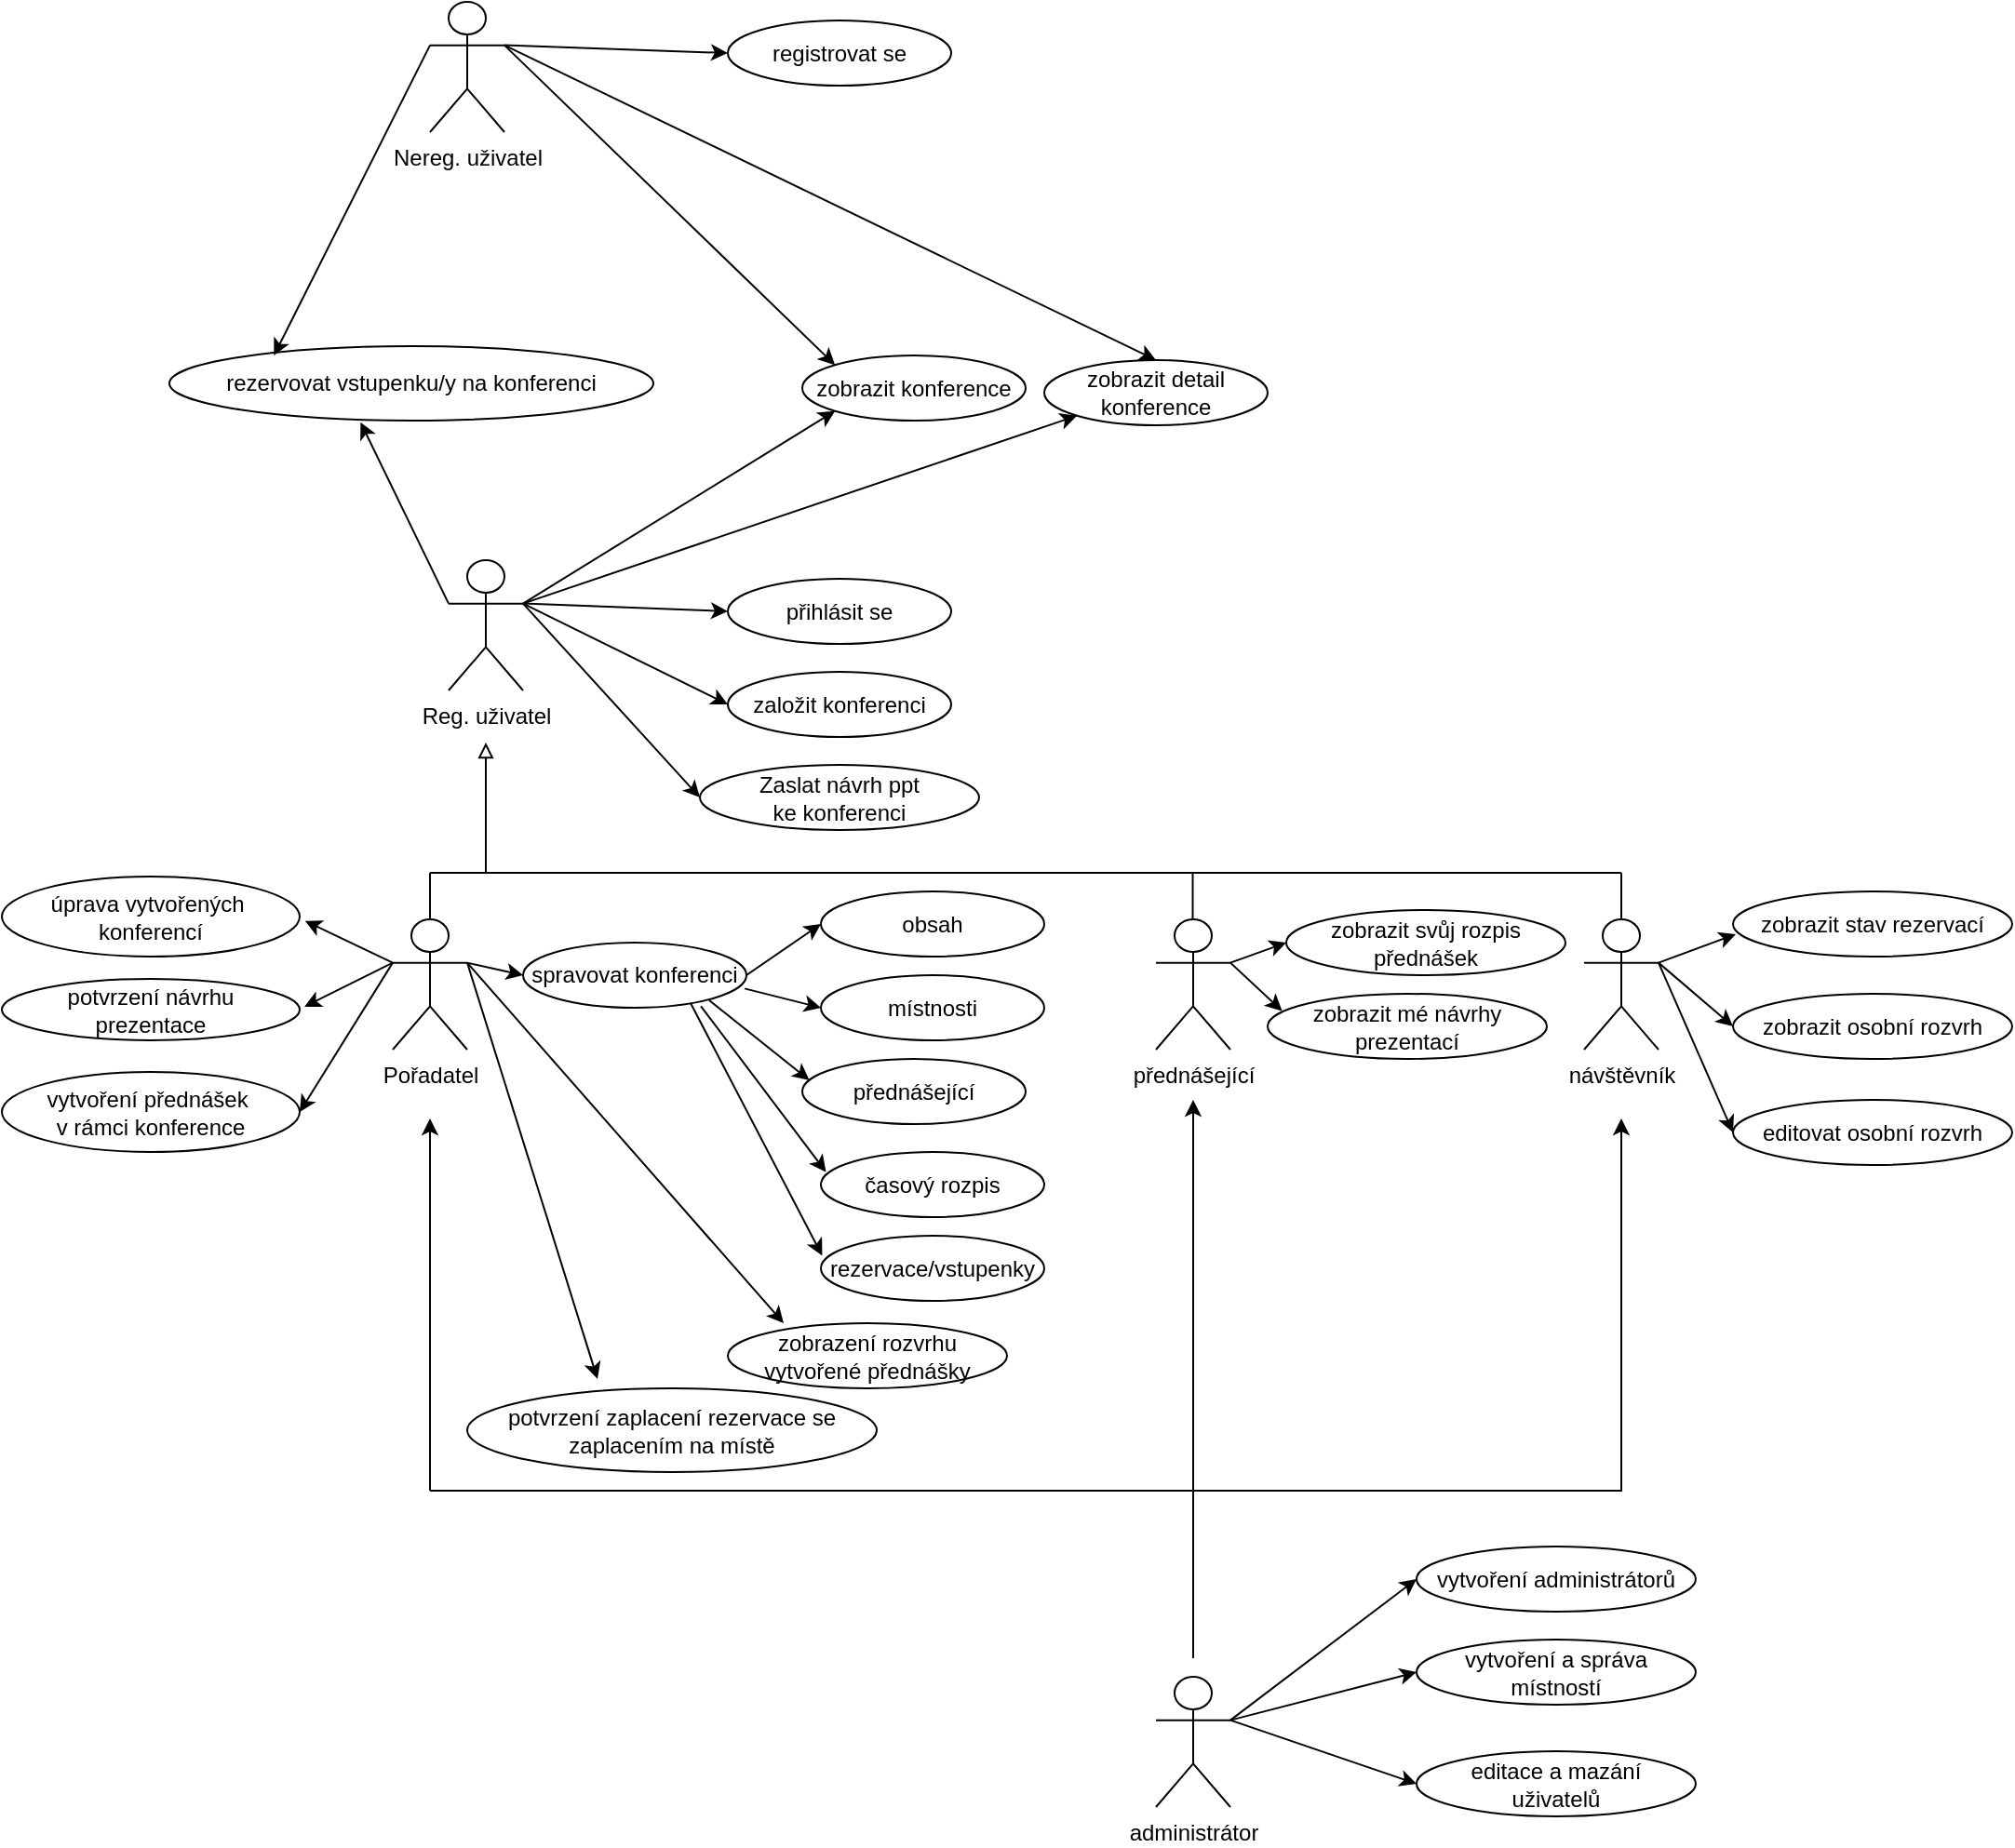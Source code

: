 <mxfile version="24.7.17">
  <diagram name="Stránka-1" id="J8WOoDS_pKdRZOd-JtYO">
    <mxGraphModel dx="2417" dy="1095" grid="1" gridSize="10" guides="1" tooltips="1" connect="1" arrows="1" fold="1" page="1" pageScale="1" pageWidth="827" pageHeight="1169" math="0" shadow="0">
      <root>
        <mxCell id="0" />
        <mxCell id="1" parent="0" />
        <mxCell id="FXdh6BhFldK_UIfGFSgS-1" value="Pořadatel" style="shape=umlActor;verticalLabelPosition=bottom;verticalAlign=top;html=1;outlineConnect=0;" parent="1" vertex="1">
          <mxGeometry x="100" y="533" width="40" height="70" as="geometry" />
        </mxCell>
        <mxCell id="FXdh6BhFldK_UIfGFSgS-3" value="Nereg. uživatel" style="shape=umlActor;verticalLabelPosition=bottom;verticalAlign=top;html=1;outlineConnect=0;" parent="1" vertex="1">
          <mxGeometry x="120" y="40" width="40" height="70" as="geometry" />
        </mxCell>
        <mxCell id="FXdh6BhFldK_UIfGFSgS-5" value="zobrazit konference" style="ellipse;whiteSpace=wrap;html=1;" parent="1" vertex="1">
          <mxGeometry x="320" y="230" width="120" height="35" as="geometry" />
        </mxCell>
        <mxCell id="FXdh6BhFldK_UIfGFSgS-7" value="" style="endArrow=classic;html=1;rounded=0;exitX=1;exitY=0.333;exitDx=0;exitDy=0;exitPerimeter=0;entryX=0;entryY=1;entryDx=0;entryDy=0;" parent="1" source="FXdh6BhFldK_UIfGFSgS-43" target="FXdh6BhFldK_UIfGFSgS-5" edge="1">
          <mxGeometry width="50" height="50" relative="1" as="geometry">
            <mxPoint x="170" y="90" as="sourcePoint" />
            <mxPoint x="220" y="40" as="targetPoint" />
          </mxGeometry>
        </mxCell>
        <mxCell id="FXdh6BhFldK_UIfGFSgS-11" value="registrovat se" style="ellipse;whiteSpace=wrap;html=1;" parent="1" vertex="1">
          <mxGeometry x="280" y="50" width="120" height="35" as="geometry" />
        </mxCell>
        <mxCell id="FXdh6BhFldK_UIfGFSgS-12" value="" style="endArrow=classic;html=1;rounded=0;exitX=1;exitY=0.333;exitDx=0;exitDy=0;exitPerimeter=0;entryX=0;entryY=0.5;entryDx=0;entryDy=0;" parent="1" source="FXdh6BhFldK_UIfGFSgS-3" target="FXdh6BhFldK_UIfGFSgS-11" edge="1">
          <mxGeometry width="50" height="50" relative="1" as="geometry">
            <mxPoint x="170" y="73" as="sourcePoint" />
            <mxPoint x="230" y="50" as="targetPoint" />
          </mxGeometry>
        </mxCell>
        <mxCell id="FXdh6BhFldK_UIfGFSgS-13" value="rezervovat vstupenku/y na konferenci" style="ellipse;whiteSpace=wrap;html=1;" parent="1" vertex="1">
          <mxGeometry x="-20" y="225" width="260" height="40" as="geometry" />
        </mxCell>
        <mxCell id="FXdh6BhFldK_UIfGFSgS-14" value="" style="endArrow=classic;html=1;rounded=0;exitX=0;exitY=0.333;exitDx=0;exitDy=0;exitPerimeter=0;entryX=0.216;entryY=0.126;entryDx=0;entryDy=0;entryPerimeter=0;" parent="1" source="FXdh6BhFldK_UIfGFSgS-3" target="FXdh6BhFldK_UIfGFSgS-13" edge="1">
          <mxGeometry width="50" height="50" relative="1" as="geometry">
            <mxPoint x="170" y="73" as="sourcePoint" />
            <mxPoint x="230" y="103" as="targetPoint" />
          </mxGeometry>
        </mxCell>
        <mxCell id="FXdh6BhFldK_UIfGFSgS-18" value="spravovat konferenci" style="ellipse;whiteSpace=wrap;html=1;" parent="1" vertex="1">
          <mxGeometry x="170" y="545.5" width="120" height="35" as="geometry" />
        </mxCell>
        <mxCell id="FXdh6BhFldK_UIfGFSgS-19" value="" style="endArrow=classic;html=1;rounded=0;entryX=0;entryY=0.5;entryDx=0;entryDy=0;exitX=1;exitY=0.333;exitDx=0;exitDy=0;exitPerimeter=0;" parent="1" source="FXdh6BhFldK_UIfGFSgS-1" target="FXdh6BhFldK_UIfGFSgS-18" edge="1">
          <mxGeometry width="50" height="50" relative="1" as="geometry">
            <mxPoint x="350" y="518" as="sourcePoint" />
            <mxPoint x="389" y="498" as="targetPoint" />
          </mxGeometry>
        </mxCell>
        <mxCell id="FXdh6BhFldK_UIfGFSgS-20" value="obsah" style="ellipse;whiteSpace=wrap;html=1;" parent="1" vertex="1">
          <mxGeometry x="330" y="518" width="120" height="35" as="geometry" />
        </mxCell>
        <mxCell id="FXdh6BhFldK_UIfGFSgS-21" value="místnosti" style="ellipse;whiteSpace=wrap;html=1;" parent="1" vertex="1">
          <mxGeometry x="330" y="563" width="120" height="35" as="geometry" />
        </mxCell>
        <mxCell id="FXdh6BhFldK_UIfGFSgS-22" value="" style="endArrow=classic;html=1;rounded=0;entryX=0;entryY=0.5;entryDx=0;entryDy=0;exitX=1;exitY=0.5;exitDx=0;exitDy=0;" parent="1" source="FXdh6BhFldK_UIfGFSgS-18" target="FXdh6BhFldK_UIfGFSgS-20" edge="1">
          <mxGeometry width="50" height="50" relative="1" as="geometry">
            <mxPoint x="280" y="527.5" as="sourcePoint" />
            <mxPoint x="330" y="527.5" as="targetPoint" />
          </mxGeometry>
        </mxCell>
        <mxCell id="FXdh6BhFldK_UIfGFSgS-23" value="" style="endArrow=classic;html=1;rounded=0;entryX=0;entryY=0.5;entryDx=0;entryDy=0;exitX=0.992;exitY=0.705;exitDx=0;exitDy=0;exitPerimeter=0;" parent="1" source="FXdh6BhFldK_UIfGFSgS-18" target="FXdh6BhFldK_UIfGFSgS-21" edge="1">
          <mxGeometry width="50" height="50" relative="1" as="geometry">
            <mxPoint x="290" y="573" as="sourcePoint" />
            <mxPoint x="320" y="563" as="targetPoint" />
          </mxGeometry>
        </mxCell>
        <mxCell id="FXdh6BhFldK_UIfGFSgS-26" value="" style="endArrow=classic;html=1;rounded=0;exitX=0.962;exitY=0.794;exitDx=0;exitDy=0;exitPerimeter=0;entryX=0.032;entryY=0.327;entryDx=0;entryDy=0;entryPerimeter=0;" parent="1" target="FXdh6BhFldK_UIfGFSgS-27" edge="1">
          <mxGeometry width="50" height="50" relative="1" as="geometry">
            <mxPoint x="270" y="576.5" as="sourcePoint" />
            <mxPoint x="320" y="608" as="targetPoint" />
          </mxGeometry>
        </mxCell>
        <mxCell id="FXdh6BhFldK_UIfGFSgS-27" value="přednášející" style="ellipse;whiteSpace=wrap;html=1;" parent="1" vertex="1">
          <mxGeometry x="320" y="608" width="120" height="35" as="geometry" />
        </mxCell>
        <mxCell id="FXdh6BhFldK_UIfGFSgS-28" value="časový rozpis" style="ellipse;whiteSpace=wrap;html=1;" parent="1" vertex="1">
          <mxGeometry x="330" y="658" width="120" height="35" as="geometry" />
        </mxCell>
        <mxCell id="FXdh6BhFldK_UIfGFSgS-29" value="" style="endArrow=classic;html=1;rounded=0;exitX=0.796;exitY=0.976;exitDx=0;exitDy=0;exitPerimeter=0;entryX=0.023;entryY=0.309;entryDx=0;entryDy=0;entryPerimeter=0;" parent="1" source="FXdh6BhFldK_UIfGFSgS-18" target="FXdh6BhFldK_UIfGFSgS-28" edge="1">
          <mxGeometry width="50" height="50" relative="1" as="geometry">
            <mxPoint x="266" y="604.25" as="sourcePoint" />
            <mxPoint x="320" y="646.75" as="targetPoint" />
          </mxGeometry>
        </mxCell>
        <mxCell id="FXdh6BhFldK_UIfGFSgS-30" value="rezervace/vstupenky" style="ellipse;whiteSpace=wrap;html=1;" parent="1" vertex="1">
          <mxGeometry x="330" y="703" width="120" height="35" as="geometry" />
        </mxCell>
        <mxCell id="FXdh6BhFldK_UIfGFSgS-31" value="" style="endArrow=classic;html=1;rounded=0;exitX=0.75;exitY=0.929;exitDx=0;exitDy=0;exitPerimeter=0;entryX=0.006;entryY=0.307;entryDx=0;entryDy=0;entryPerimeter=0;" parent="1" source="FXdh6BhFldK_UIfGFSgS-18" target="FXdh6BhFldK_UIfGFSgS-30" edge="1">
          <mxGeometry width="50" height="50" relative="1" as="geometry">
            <mxPoint x="253" y="604" as="sourcePoint" />
            <mxPoint x="320" y="693" as="targetPoint" />
          </mxGeometry>
        </mxCell>
        <mxCell id="FXdh6BhFldK_UIfGFSgS-43" value="Reg. uživatel" style="shape=umlActor;verticalLabelPosition=bottom;verticalAlign=top;html=1;outlineConnect=0;" parent="1" vertex="1">
          <mxGeometry x="130" y="340" width="40" height="70" as="geometry" />
        </mxCell>
        <mxCell id="FXdh6BhFldK_UIfGFSgS-44" value="" style="endArrow=classic;html=1;rounded=0;exitX=0;exitY=0.333;exitDx=0;exitDy=0;exitPerimeter=0;entryX=0.395;entryY=1.022;entryDx=0;entryDy=0;entryPerimeter=0;" parent="1" source="FXdh6BhFldK_UIfGFSgS-43" target="FXdh6BhFldK_UIfGFSgS-13" edge="1">
          <mxGeometry width="50" height="50" relative="1" as="geometry">
            <mxPoint x="520" y="97.5" as="sourcePoint" />
            <mxPoint x="590" y="92.5" as="targetPoint" />
          </mxGeometry>
        </mxCell>
        <mxCell id="FXdh6BhFldK_UIfGFSgS-45" value="založit konferenci" style="ellipse;whiteSpace=wrap;html=1;" parent="1" vertex="1">
          <mxGeometry x="280" y="400" width="120" height="35" as="geometry" />
        </mxCell>
        <mxCell id="FXdh6BhFldK_UIfGFSgS-46" value="" style="endArrow=classic;html=1;rounded=0;exitX=1;exitY=0.333;exitDx=0;exitDy=0;exitPerimeter=0;entryX=0;entryY=0.5;entryDx=0;entryDy=0;" parent="1" source="FXdh6BhFldK_UIfGFSgS-43" target="FXdh6BhFldK_UIfGFSgS-45" edge="1">
          <mxGeometry width="50" height="50" relative="1" as="geometry">
            <mxPoint x="170" y="203" as="sourcePoint" />
            <mxPoint x="232" y="157" as="targetPoint" />
          </mxGeometry>
        </mxCell>
        <mxCell id="FXdh6BhFldK_UIfGFSgS-49" value="přednášející" style="shape=umlActor;verticalLabelPosition=bottom;verticalAlign=top;html=1;outlineConnect=0;" parent="1" vertex="1">
          <mxGeometry x="510" y="533" width="40" height="70" as="geometry" />
        </mxCell>
        <mxCell id="FXdh6BhFldK_UIfGFSgS-57" value="" style="endArrow=block;html=1;rounded=0;endFill=0;" parent="1" edge="1">
          <mxGeometry width="50" height="50" relative="1" as="geometry">
            <mxPoint x="150" y="508" as="sourcePoint" />
            <mxPoint x="150" y="438" as="targetPoint" />
          </mxGeometry>
        </mxCell>
        <mxCell id="FXdh6BhFldK_UIfGFSgS-58" value="" style="endArrow=none;html=1;rounded=0;" parent="1" edge="1">
          <mxGeometry width="50" height="50" relative="1" as="geometry">
            <mxPoint x="120" y="508" as="sourcePoint" />
            <mxPoint x="150" y="508" as="targetPoint" />
          </mxGeometry>
        </mxCell>
        <mxCell id="FXdh6BhFldK_UIfGFSgS-59" value="" style="endArrow=none;html=1;rounded=0;exitX=0.5;exitY=0;exitDx=0;exitDy=0;exitPerimeter=0;" parent="1" source="FXdh6BhFldK_UIfGFSgS-1" edge="1">
          <mxGeometry width="50" height="50" relative="1" as="geometry">
            <mxPoint x="130" y="518" as="sourcePoint" />
            <mxPoint x="120" y="508" as="targetPoint" />
          </mxGeometry>
        </mxCell>
        <mxCell id="FXdh6BhFldK_UIfGFSgS-60" value="" style="endArrow=none;html=1;rounded=0;" parent="1" edge="1">
          <mxGeometry width="50" height="50" relative="1" as="geometry">
            <mxPoint x="150" y="508" as="sourcePoint" />
            <mxPoint x="530" y="508" as="targetPoint" />
          </mxGeometry>
        </mxCell>
        <mxCell id="FXdh6BhFldK_UIfGFSgS-62" value="" style="endArrow=none;html=1;rounded=0;exitX=0.5;exitY=0;exitDx=0;exitDy=0;exitPerimeter=0;" parent="1" edge="1">
          <mxGeometry width="50" height="50" relative="1" as="geometry">
            <mxPoint x="529.76" y="533" as="sourcePoint" />
            <mxPoint x="529.76" y="508" as="targetPoint" />
          </mxGeometry>
        </mxCell>
        <mxCell id="FXdh6BhFldK_UIfGFSgS-63" value="" style="endArrow=none;html=1;rounded=0;exitX=0.5;exitY=0;exitDx=0;exitDy=0;exitPerimeter=0;" parent="1" source="FXdh6BhFldK_UIfGFSgS-65" edge="1">
          <mxGeometry width="50" height="50" relative="1" as="geometry">
            <mxPoint x="759.94" y="528" as="sourcePoint" />
            <mxPoint x="760" y="508" as="targetPoint" />
          </mxGeometry>
        </mxCell>
        <mxCell id="FXdh6BhFldK_UIfGFSgS-64" value="" style="endArrow=none;html=1;rounded=0;" parent="1" edge="1">
          <mxGeometry width="50" height="50" relative="1" as="geometry">
            <mxPoint x="520" y="508" as="sourcePoint" />
            <mxPoint x="760" y="508" as="targetPoint" />
          </mxGeometry>
        </mxCell>
        <mxCell id="FXdh6BhFldK_UIfGFSgS-65" value="návštěvník" style="shape=umlActor;verticalLabelPosition=bottom;verticalAlign=top;html=1;outlineConnect=0;" parent="1" vertex="1">
          <mxGeometry x="740" y="533" width="40" height="70" as="geometry" />
        </mxCell>
        <mxCell id="FXdh6BhFldK_UIfGFSgS-66" value="" style="endArrow=classic;html=1;rounded=0;exitX=1;exitY=0.333;exitDx=0;exitDy=0;exitPerimeter=0;entryX=0;entryY=0.5;entryDx=0;entryDy=0;" parent="1" source="FXdh6BhFldK_UIfGFSgS-49" edge="1">
          <mxGeometry width="50" height="50" relative="1" as="geometry">
            <mxPoint x="560" y="553" as="sourcePoint" />
            <mxPoint x="580.0" y="545.5" as="targetPoint" />
          </mxGeometry>
        </mxCell>
        <mxCell id="FXdh6BhFldK_UIfGFSgS-69" value="zobrazit svůj rozpis přednášek" style="ellipse;whiteSpace=wrap;html=1;" parent="1" vertex="1">
          <mxGeometry x="580" y="528" width="150" height="35" as="geometry" />
        </mxCell>
        <mxCell id="FXdh6BhFldK_UIfGFSgS-71" value="" style="endArrow=classic;html=1;rounded=0;exitX=1;exitY=0.333;exitDx=0;exitDy=0;exitPerimeter=0;entryX=0;entryY=0.5;entryDx=0;entryDy=0;" parent="1" source="FXdh6BhFldK_UIfGFSgS-43" target="13" edge="1">
          <mxGeometry width="50" height="50" relative="1" as="geometry">
            <mxPoint x="560" y="566" as="sourcePoint" />
            <mxPoint x="582.25" y="584.235" as="targetPoint" />
          </mxGeometry>
        </mxCell>
        <mxCell id="FXdh6BhFldK_UIfGFSgS-72" value="zobrazit stav rezervací" style="ellipse;whiteSpace=wrap;html=1;" parent="1" vertex="1">
          <mxGeometry x="820" y="518" width="150" height="35" as="geometry" />
        </mxCell>
        <mxCell id="FXdh6BhFldK_UIfGFSgS-73" value="" style="endArrow=classic;html=1;rounded=0;exitX=1;exitY=0.333;exitDx=0;exitDy=0;exitPerimeter=0;entryX=0.01;entryY=0.656;entryDx=0;entryDy=0;entryPerimeter=0;" parent="1" source="FXdh6BhFldK_UIfGFSgS-65" target="FXdh6BhFldK_UIfGFSgS-72" edge="1">
          <mxGeometry width="50" height="50" relative="1" as="geometry">
            <mxPoint x="850" y="598" as="sourcePoint" />
            <mxPoint x="880.0" y="587.5" as="targetPoint" />
          </mxGeometry>
        </mxCell>
        <mxCell id="2" value="přihlásit se" style="ellipse;whiteSpace=wrap;html=1;" parent="1" vertex="1">
          <mxGeometry x="280" y="350" width="120" height="35" as="geometry" />
        </mxCell>
        <mxCell id="3" value="" style="endArrow=classic;html=1;rounded=0;exitX=1;exitY=0.333;exitDx=0;exitDy=0;exitPerimeter=0;entryX=0;entryY=0.5;entryDx=0;entryDy=0;" parent="1" source="FXdh6BhFldK_UIfGFSgS-43" target="2" edge="1">
          <mxGeometry width="50" height="50" relative="1" as="geometry">
            <mxPoint x="220" y="320" as="sourcePoint" />
            <mxPoint x="270" y="270" as="targetPoint" />
          </mxGeometry>
        </mxCell>
        <mxCell id="5" value="" style="endArrow=classic;html=1;rounded=0;exitX=1;exitY=0.333;exitDx=0;exitDy=0;exitPerimeter=0;entryX=0;entryY=0;entryDx=0;entryDy=0;" parent="1" source="FXdh6BhFldK_UIfGFSgS-3" target="FXdh6BhFldK_UIfGFSgS-5" edge="1">
          <mxGeometry width="50" height="50" relative="1" as="geometry">
            <mxPoint x="160" y="70" as="sourcePoint" />
            <mxPoint x="430" y="240" as="targetPoint" />
          </mxGeometry>
        </mxCell>
        <mxCell id="6" value="zobrazit detail konference" style="ellipse;whiteSpace=wrap;html=1;" parent="1" vertex="1">
          <mxGeometry x="450" y="232.5" width="120" height="35" as="geometry" />
        </mxCell>
        <mxCell id="7" value="" style="endArrow=classic;html=1;rounded=0;exitX=1;exitY=0.333;exitDx=0;exitDy=0;exitPerimeter=0;entryX=0.5;entryY=0;entryDx=0;entryDy=0;" parent="1" source="FXdh6BhFldK_UIfGFSgS-3" target="6" edge="1">
          <mxGeometry width="50" height="50" relative="1" as="geometry">
            <mxPoint x="290" y="260" as="sourcePoint" />
            <mxPoint x="340" y="210" as="targetPoint" />
          </mxGeometry>
        </mxCell>
        <mxCell id="8" value="" style="endArrow=classic;html=1;rounded=0;exitX=1;exitY=0.333;exitDx=0;exitDy=0;exitPerimeter=0;entryX=0;entryY=1;entryDx=0;entryDy=0;" parent="1" source="FXdh6BhFldK_UIfGFSgS-43" target="6" edge="1">
          <mxGeometry width="50" height="50" relative="1" as="geometry">
            <mxPoint x="540" y="370" as="sourcePoint" />
            <mxPoint x="590" y="320" as="targetPoint" />
          </mxGeometry>
        </mxCell>
        <mxCell id="9" value="zobrazit osobní rozvrh" style="ellipse;whiteSpace=wrap;html=1;" parent="1" vertex="1">
          <mxGeometry x="820" y="573" width="150" height="35" as="geometry" />
        </mxCell>
        <mxCell id="10" value="editovat osobní rozvrh" style="ellipse;whiteSpace=wrap;html=1;" parent="1" vertex="1">
          <mxGeometry x="820" y="630" width="150" height="35" as="geometry" />
        </mxCell>
        <mxCell id="11" value="" style="endArrow=classic;html=1;rounded=0;exitX=1;exitY=0.333;exitDx=0;exitDy=0;exitPerimeter=0;entryX=0;entryY=0.5;entryDx=0;entryDy=0;" parent="1" source="FXdh6BhFldK_UIfGFSgS-65" target="9" edge="1">
          <mxGeometry width="50" height="50" relative="1" as="geometry">
            <mxPoint x="860" y="580" as="sourcePoint" />
            <mxPoint x="910" y="530" as="targetPoint" />
          </mxGeometry>
        </mxCell>
        <mxCell id="12" value="" style="endArrow=classic;html=1;rounded=0;exitX=1;exitY=0.333;exitDx=0;exitDy=0;exitPerimeter=0;entryX=0;entryY=0.5;entryDx=0;entryDy=0;" parent="1" source="FXdh6BhFldK_UIfGFSgS-65" target="10" edge="1">
          <mxGeometry width="50" height="50" relative="1" as="geometry">
            <mxPoint x="860" y="580" as="sourcePoint" />
            <mxPoint x="910" y="530" as="targetPoint" />
          </mxGeometry>
        </mxCell>
        <mxCell id="13" value="Zaslat návrh ppt&lt;div&gt;ke konferenci&lt;/div&gt;" style="ellipse;whiteSpace=wrap;html=1;" parent="1" vertex="1">
          <mxGeometry x="265" y="450" width="150" height="35" as="geometry" />
        </mxCell>
        <mxCell id="OIYgwAdHNnDXXWFVbf8F-13" value="" style="endArrow=classic;html=1;rounded=0;" edge="1" parent="1">
          <mxGeometry width="50" height="50" relative="1" as="geometry">
            <mxPoint x="120" y="840" as="sourcePoint" />
            <mxPoint x="120" y="640" as="targetPoint" />
          </mxGeometry>
        </mxCell>
        <mxCell id="OIYgwAdHNnDXXWFVbf8F-14" value="" style="endArrow=classic;html=1;rounded=0;" edge="1" parent="1">
          <mxGeometry width="50" height="50" relative="1" as="geometry">
            <mxPoint x="120" y="840" as="sourcePoint" />
            <mxPoint x="530" y="630" as="targetPoint" />
            <Array as="points">
              <mxPoint x="530" y="840" />
            </Array>
          </mxGeometry>
        </mxCell>
        <mxCell id="OIYgwAdHNnDXXWFVbf8F-15" value="" style="endArrow=classic;html=1;rounded=0;" edge="1" parent="1">
          <mxGeometry width="50" height="50" relative="1" as="geometry">
            <mxPoint x="530" y="840" as="sourcePoint" />
            <mxPoint x="760" y="640" as="targetPoint" />
            <Array as="points">
              <mxPoint x="760" y="840" />
            </Array>
          </mxGeometry>
        </mxCell>
        <mxCell id="OIYgwAdHNnDXXWFVbf8F-16" value="administrátor" style="shape=umlActor;verticalLabelPosition=bottom;verticalAlign=top;html=1;outlineConnect=0;" vertex="1" parent="1">
          <mxGeometry x="510" y="940" width="40" height="70" as="geometry" />
        </mxCell>
        <mxCell id="OIYgwAdHNnDXXWFVbf8F-17" value="" style="endArrow=classic;html=1;rounded=0;entryX=0;entryY=0.5;entryDx=0;entryDy=0;exitX=1;exitY=0.333;exitDx=0;exitDy=0;exitPerimeter=0;" edge="1" parent="1" source="OIYgwAdHNnDXXWFVbf8F-16" target="OIYgwAdHNnDXXWFVbf8F-19">
          <mxGeometry width="50" height="50" relative="1" as="geometry">
            <mxPoint x="760" y="925" as="sourcePoint" />
            <mxPoint x="580" y="970" as="targetPoint" />
          </mxGeometry>
        </mxCell>
        <mxCell id="OIYgwAdHNnDXXWFVbf8F-18" value="" style="endArrow=none;html=1;rounded=0;" edge="1" parent="1">
          <mxGeometry width="50" height="50" relative="1" as="geometry">
            <mxPoint x="530" y="930" as="sourcePoint" />
            <mxPoint x="530" y="840" as="targetPoint" />
          </mxGeometry>
        </mxCell>
        <mxCell id="OIYgwAdHNnDXXWFVbf8F-19" value="vytvoření administrátorů" style="ellipse;whiteSpace=wrap;html=1;" vertex="1" parent="1">
          <mxGeometry x="650" y="870" width="150" height="35" as="geometry" />
        </mxCell>
        <mxCell id="OIYgwAdHNnDXXWFVbf8F-20" value="vytvoření a správa místností" style="ellipse;whiteSpace=wrap;html=1;" vertex="1" parent="1">
          <mxGeometry x="650" y="920" width="150" height="35" as="geometry" />
        </mxCell>
        <mxCell id="OIYgwAdHNnDXXWFVbf8F-21" value="editace a mazání&lt;div&gt;uživatelů&lt;/div&gt;" style="ellipse;whiteSpace=wrap;html=1;" vertex="1" parent="1">
          <mxGeometry x="650" y="980" width="150" height="35" as="geometry" />
        </mxCell>
        <mxCell id="OIYgwAdHNnDXXWFVbf8F-22" value="" style="endArrow=classic;html=1;rounded=0;exitX=1;exitY=0.333;exitDx=0;exitDy=0;exitPerimeter=0;entryX=0;entryY=0.5;entryDx=0;entryDy=0;" edge="1" parent="1" source="OIYgwAdHNnDXXWFVbf8F-16" target="OIYgwAdHNnDXXWFVbf8F-20">
          <mxGeometry width="50" height="50" relative="1" as="geometry">
            <mxPoint x="660" y="1000" as="sourcePoint" />
            <mxPoint x="710" y="950" as="targetPoint" />
          </mxGeometry>
        </mxCell>
        <mxCell id="OIYgwAdHNnDXXWFVbf8F-23" value="" style="endArrow=classic;html=1;rounded=0;exitX=1;exitY=0.333;exitDx=0;exitDy=0;exitPerimeter=0;entryX=0;entryY=0.5;entryDx=0;entryDy=0;" edge="1" parent="1" source="OIYgwAdHNnDXXWFVbf8F-16" target="OIYgwAdHNnDXXWFVbf8F-21">
          <mxGeometry width="50" height="50" relative="1" as="geometry">
            <mxPoint x="660" y="1000" as="sourcePoint" />
            <mxPoint x="710" y="950" as="targetPoint" />
          </mxGeometry>
        </mxCell>
        <mxCell id="OIYgwAdHNnDXXWFVbf8F-24" value="zobrazení rozvrhu&lt;div&gt;vytvořené přednášky&lt;/div&gt;" style="ellipse;whiteSpace=wrap;html=1;" vertex="1" parent="1">
          <mxGeometry x="280" y="750" width="150" height="35" as="geometry" />
        </mxCell>
        <mxCell id="OIYgwAdHNnDXXWFVbf8F-25" value="" style="endArrow=classic;html=1;rounded=0;exitX=1;exitY=0.333;exitDx=0;exitDy=0;exitPerimeter=0;entryX=0.2;entryY=0;entryDx=0;entryDy=0;entryPerimeter=0;" edge="1" parent="1" source="FXdh6BhFldK_UIfGFSgS-1" target="OIYgwAdHNnDXXWFVbf8F-24">
          <mxGeometry width="50" height="50" relative="1" as="geometry">
            <mxPoint x="140" y="557" as="sourcePoint" />
            <mxPoint x="230" y="690" as="targetPoint" />
          </mxGeometry>
        </mxCell>
        <mxCell id="OIYgwAdHNnDXXWFVbf8F-26" value="potvrzení zaplacení rezervace se zaplacením na místě" style="ellipse;whiteSpace=wrap;html=1;" vertex="1" parent="1">
          <mxGeometry x="140" y="785" width="220" height="45" as="geometry" />
        </mxCell>
        <mxCell id="OIYgwAdHNnDXXWFVbf8F-27" value="" style="endArrow=classic;html=1;rounded=0;exitX=1;exitY=0.333;exitDx=0;exitDy=0;exitPerimeter=0;" edge="1" parent="1" source="FXdh6BhFldK_UIfGFSgS-1">
          <mxGeometry width="50" height="50" relative="1" as="geometry">
            <mxPoint x="150" y="566" as="sourcePoint" />
            <mxPoint x="210" y="780" as="targetPoint" />
          </mxGeometry>
        </mxCell>
        <mxCell id="OIYgwAdHNnDXXWFVbf8F-28" value="zobrazit mé návrhy&lt;div&gt;prezentací&lt;/div&gt;" style="ellipse;whiteSpace=wrap;html=1;" vertex="1" parent="1">
          <mxGeometry x="570" y="573" width="150" height="35" as="geometry" />
        </mxCell>
        <mxCell id="OIYgwAdHNnDXXWFVbf8F-29" value="" style="endArrow=classic;html=1;rounded=0;exitX=1;exitY=0.333;exitDx=0;exitDy=0;exitPerimeter=0;entryX=0.052;entryY=0.264;entryDx=0;entryDy=0;entryPerimeter=0;" edge="1" parent="1" source="FXdh6BhFldK_UIfGFSgS-49" target="OIYgwAdHNnDXXWFVbf8F-28">
          <mxGeometry width="50" height="50" relative="1" as="geometry">
            <mxPoint x="560" y="566" as="sourcePoint" />
            <mxPoint x="590.0" y="555.5" as="targetPoint" />
          </mxGeometry>
        </mxCell>
        <mxCell id="OIYgwAdHNnDXXWFVbf8F-30" value="úprava vytvořených&amp;nbsp;&lt;div&gt;konferencí&lt;/div&gt;" style="ellipse;whiteSpace=wrap;html=1;" vertex="1" parent="1">
          <mxGeometry x="-110" y="510" width="160" height="43" as="geometry" />
        </mxCell>
        <mxCell id="OIYgwAdHNnDXXWFVbf8F-31" value="potvrzení návrhu&lt;div&gt;prezentace&lt;/div&gt;" style="ellipse;whiteSpace=wrap;html=1;" vertex="1" parent="1">
          <mxGeometry x="-110" y="565" width="160" height="33" as="geometry" />
        </mxCell>
        <mxCell id="OIYgwAdHNnDXXWFVbf8F-32" value="" style="endArrow=classic;html=1;rounded=0;entryX=1.018;entryY=0.555;entryDx=0;entryDy=0;exitX=0;exitY=0.333;exitDx=0;exitDy=0;exitPerimeter=0;entryPerimeter=0;" edge="1" parent="1" source="FXdh6BhFldK_UIfGFSgS-1" target="OIYgwAdHNnDXXWFVbf8F-30">
          <mxGeometry width="50" height="50" relative="1" as="geometry">
            <mxPoint x="150" y="566" as="sourcePoint" />
            <mxPoint x="180" y="573" as="targetPoint" />
          </mxGeometry>
        </mxCell>
        <mxCell id="OIYgwAdHNnDXXWFVbf8F-33" value="" style="endArrow=classic;html=1;rounded=0;entryX=1.016;entryY=0.453;entryDx=0;entryDy=0;exitX=0;exitY=0.333;exitDx=0;exitDy=0;exitPerimeter=0;entryPerimeter=0;" edge="1" parent="1" source="FXdh6BhFldK_UIfGFSgS-1" target="OIYgwAdHNnDXXWFVbf8F-31">
          <mxGeometry width="50" height="50" relative="1" as="geometry">
            <mxPoint x="110" y="566" as="sourcePoint" />
            <mxPoint x="63" y="544" as="targetPoint" />
          </mxGeometry>
        </mxCell>
        <mxCell id="OIYgwAdHNnDXXWFVbf8F-34" value="vytvoření přednášek&amp;nbsp;&lt;div&gt;v rámci konference&lt;/div&gt;" style="ellipse;whiteSpace=wrap;html=1;" vertex="1" parent="1">
          <mxGeometry x="-110" y="615" width="160" height="43" as="geometry" />
        </mxCell>
        <mxCell id="OIYgwAdHNnDXXWFVbf8F-35" value="" style="endArrow=classic;html=1;rounded=0;entryX=1;entryY=0.5;entryDx=0;entryDy=0;exitX=0;exitY=0.333;exitDx=0;exitDy=0;exitPerimeter=0;" edge="1" parent="1" source="FXdh6BhFldK_UIfGFSgS-1" target="OIYgwAdHNnDXXWFVbf8F-34">
          <mxGeometry width="50" height="50" relative="1" as="geometry">
            <mxPoint x="100" y="560" as="sourcePoint" />
            <mxPoint x="63" y="590" as="targetPoint" />
          </mxGeometry>
        </mxCell>
      </root>
    </mxGraphModel>
  </diagram>
</mxfile>
